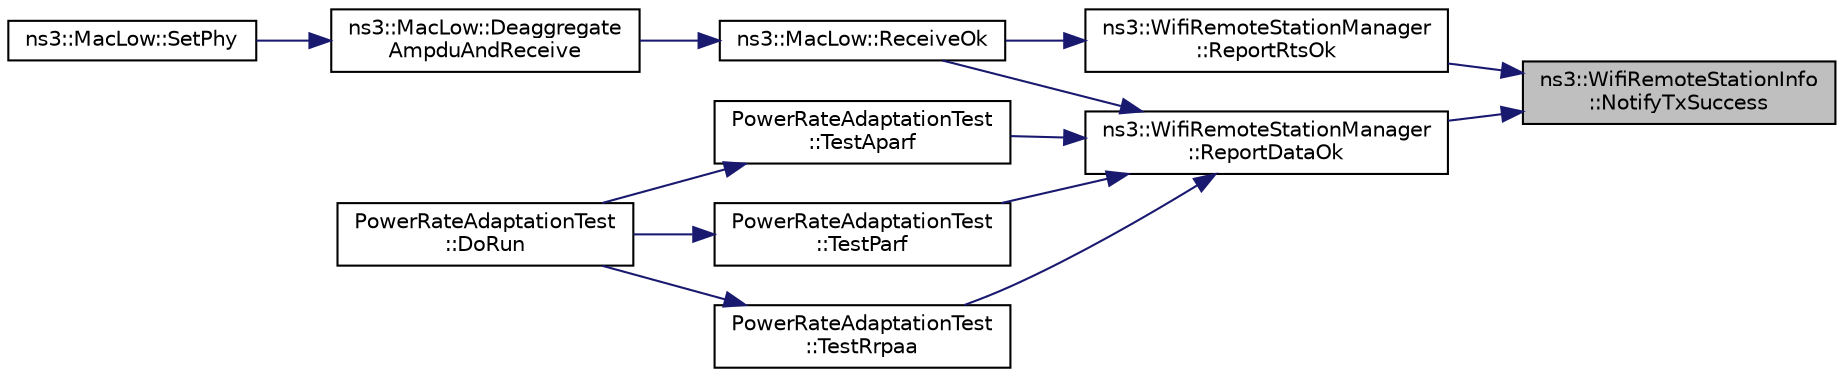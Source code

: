 digraph "ns3::WifiRemoteStationInfo::NotifyTxSuccess"
{
 // LATEX_PDF_SIZE
  edge [fontname="Helvetica",fontsize="10",labelfontname="Helvetica",labelfontsize="10"];
  node [fontname="Helvetica",fontsize="10",shape=record];
  rankdir="RL";
  Node1 [label="ns3::WifiRemoteStationInfo\l::NotifyTxSuccess",height=0.2,width=0.4,color="black", fillcolor="grey75", style="filled", fontcolor="black",tooltip="Updates average frame error rate when data or RTS was transmitted successfully."];
  Node1 -> Node2 [dir="back",color="midnightblue",fontsize="10",style="solid",fontname="Helvetica"];
  Node2 [label="ns3::WifiRemoteStationManager\l::ReportDataOk",height=0.2,width=0.4,color="black", fillcolor="white", style="filled",URL="$classns3_1_1_wifi_remote_station_manager.html#a209a90c3b806aa1bb89503b119e88fad",tooltip="Should be invoked whenever we receive the ACK associated to a data packet we just sent."];
  Node2 -> Node3 [dir="back",color="midnightblue",fontsize="10",style="solid",fontname="Helvetica"];
  Node3 [label="ns3::MacLow::ReceiveOk",height=0.2,width=0.4,color="black", fillcolor="white", style="filled",URL="$classns3_1_1_mac_low.html#a2fffa82ad11ebe0e113232813a816eff",tooltip=" "];
  Node3 -> Node4 [dir="back",color="midnightblue",fontsize="10",style="solid",fontname="Helvetica"];
  Node4 [label="ns3::MacLow::Deaggregate\lAmpduAndReceive",height=0.2,width=0.4,color="black", fillcolor="white", style="filled",URL="$classns3_1_1_mac_low.html#abac7baed9f0aaeb684e84f44819bce30",tooltip=" "];
  Node4 -> Node5 [dir="back",color="midnightblue",fontsize="10",style="solid",fontname="Helvetica"];
  Node5 [label="ns3::MacLow::SetPhy",height=0.2,width=0.4,color="black", fillcolor="white", style="filled",URL="$classns3_1_1_mac_low.html#abbd1aac31c7ed79f717b9c92cb664608",tooltip="Set up WifiPhy associated with this MacLow."];
  Node2 -> Node6 [dir="back",color="midnightblue",fontsize="10",style="solid",fontname="Helvetica"];
  Node6 [label="PowerRateAdaptationTest\l::TestAparf",height=0.2,width=0.4,color="black", fillcolor="white", style="filled",URL="$class_power_rate_adaptation_test.html#a3c3954526cb787125fea4c50cfe76174",tooltip="Test aparf function."];
  Node6 -> Node7 [dir="back",color="midnightblue",fontsize="10",style="solid",fontname="Helvetica"];
  Node7 [label="PowerRateAdaptationTest\l::DoRun",height=0.2,width=0.4,color="black", fillcolor="white", style="filled",URL="$class_power_rate_adaptation_test.html#aab868cfafe1fcef3c1a777720571147d",tooltip="Implementation to actually run this TestCase."];
  Node2 -> Node8 [dir="back",color="midnightblue",fontsize="10",style="solid",fontname="Helvetica"];
  Node8 [label="PowerRateAdaptationTest\l::TestParf",height=0.2,width=0.4,color="black", fillcolor="white", style="filled",URL="$class_power_rate_adaptation_test.html#a06db52c180644f3b961de054c41f2115",tooltip="Test parf function."];
  Node8 -> Node7 [dir="back",color="midnightblue",fontsize="10",style="solid",fontname="Helvetica"];
  Node2 -> Node9 [dir="back",color="midnightblue",fontsize="10",style="solid",fontname="Helvetica"];
  Node9 [label="PowerRateAdaptationTest\l::TestRrpaa",height=0.2,width=0.4,color="black", fillcolor="white", style="filled",URL="$class_power_rate_adaptation_test.html#af0e5f044ed9bdf20dc203926ff8677b4",tooltip="Test rrpaa function."];
  Node9 -> Node7 [dir="back",color="midnightblue",fontsize="10",style="solid",fontname="Helvetica"];
  Node1 -> Node10 [dir="back",color="midnightblue",fontsize="10",style="solid",fontname="Helvetica"];
  Node10 [label="ns3::WifiRemoteStationManager\l::ReportRtsOk",height=0.2,width=0.4,color="black", fillcolor="white", style="filled",URL="$classns3_1_1_wifi_remote_station_manager.html#a2425bdf15c98334f1714c75111725fa3",tooltip="Should be invoked whenever we receive the CTS associated to an RTS we just sent."];
  Node10 -> Node3 [dir="back",color="midnightblue",fontsize="10",style="solid",fontname="Helvetica"];
}

